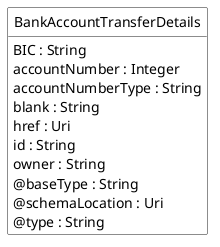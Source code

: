 @startuml
hide circle
hide methods
hide stereotype
show <<Enumeration>> stereotype
skinparam class {
   BackgroundColor<<Enumeration>> #E6F5F7
   BackgroundColor<<Ref>> #FFFFE0
   BackgroundColor<<Pivot>> #FFFFFFF
   BackgroundColor<<SimpleType>> #E2F0DA
   BackgroundColor #FCF2E3
}

class BankAccountTransferDetails <<Pivot>> {
    BIC : String
    accountNumber : Integer
    accountNumberType : String
    blank : String
    href : Uri
    id : String
    owner : String
    @baseType : String
    @schemaLocation : Uri
    @type : String
}


@enduml